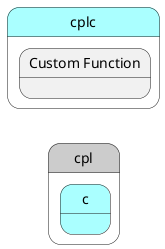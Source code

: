 @startuml
left to right direction


state "cpl" as cpl #cccccc {
state "c" as cplc #aaffff {
}
}


state "cplc" as pstatename #aaffff {
    state "Custom Function" as cfunction {
    }
}





@enduml
